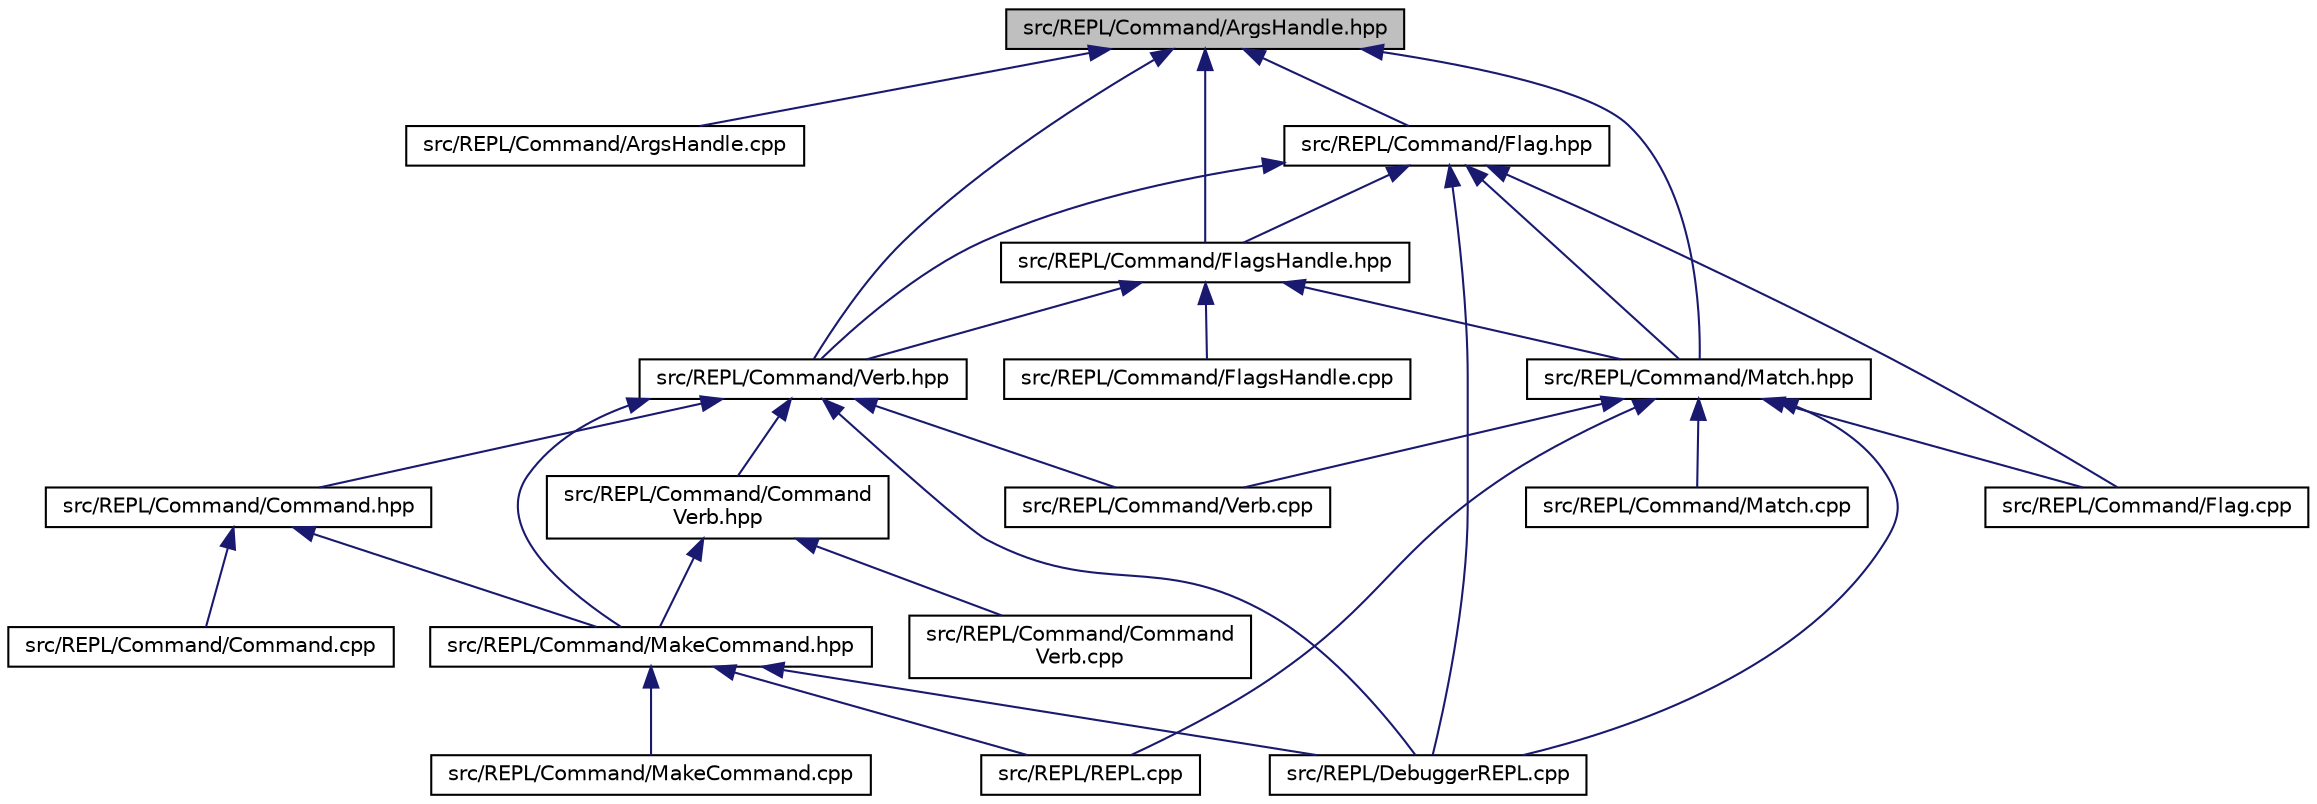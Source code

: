 digraph "src/REPL/Command/ArgsHandle.hpp"
{
  edge [fontname="Helvetica",fontsize="10",labelfontname="Helvetica",labelfontsize="10"];
  node [fontname="Helvetica",fontsize="10",shape=record];
  Node8 [label="src/REPL/Command/ArgsHandle.hpp",height=0.2,width=0.4,color="black", fillcolor="grey75", style="filled", fontcolor="black"];
  Node8 -> Node9 [dir="back",color="midnightblue",fontsize="10",style="solid",fontname="Helvetica"];
  Node9 [label="src/REPL/Command/ArgsHandle.cpp",height=0.2,width=0.4,color="black", fillcolor="white", style="filled",URL="$_args_handle_8cpp.html"];
  Node8 -> Node10 [dir="back",color="midnightblue",fontsize="10",style="solid",fontname="Helvetica"];
  Node10 [label="src/REPL/Command/Verb.hpp",height=0.2,width=0.4,color="black", fillcolor="white", style="filled",URL="$_verb_8hpp.html"];
  Node10 -> Node11 [dir="back",color="midnightblue",fontsize="10",style="solid",fontname="Helvetica"];
  Node11 [label="src/REPL/Command/Command.hpp",height=0.2,width=0.4,color="black", fillcolor="white", style="filled",URL="$_command_8hpp.html"];
  Node11 -> Node12 [dir="back",color="midnightblue",fontsize="10",style="solid",fontname="Helvetica"];
  Node12 [label="src/REPL/Command/Command.cpp",height=0.2,width=0.4,color="black", fillcolor="white", style="filled",URL="$_command_8cpp.html"];
  Node11 -> Node13 [dir="back",color="midnightblue",fontsize="10",style="solid",fontname="Helvetica"];
  Node13 [label="src/REPL/Command/MakeCommand.hpp",height=0.2,width=0.4,color="black", fillcolor="white", style="filled",URL="$_make_command_8hpp.html"];
  Node13 -> Node14 [dir="back",color="midnightblue",fontsize="10",style="solid",fontname="Helvetica"];
  Node14 [label="src/REPL/Command/MakeCommand.cpp",height=0.2,width=0.4,color="black", fillcolor="white", style="filled",URL="$_make_command_8cpp.html"];
  Node13 -> Node15 [dir="back",color="midnightblue",fontsize="10",style="solid",fontname="Helvetica"];
  Node15 [label="src/REPL/DebuggerREPL.cpp",height=0.2,width=0.4,color="black", fillcolor="white", style="filled",URL="$_debugger_r_e_p_l_8cpp.html"];
  Node13 -> Node16 [dir="back",color="midnightblue",fontsize="10",style="solid",fontname="Helvetica"];
  Node16 [label="src/REPL/REPL.cpp",height=0.2,width=0.4,color="black", fillcolor="white", style="filled",URL="$_r_e_p_l_8cpp.html"];
  Node10 -> Node17 [dir="back",color="midnightblue",fontsize="10",style="solid",fontname="Helvetica"];
  Node17 [label="src/REPL/Command/Command\lVerb.hpp",height=0.2,width=0.4,color="black", fillcolor="white", style="filled",URL="$_command_verb_8hpp.html"];
  Node17 -> Node18 [dir="back",color="midnightblue",fontsize="10",style="solid",fontname="Helvetica"];
  Node18 [label="src/REPL/Command/Command\lVerb.cpp",height=0.2,width=0.4,color="black", fillcolor="white", style="filled",URL="$_command_verb_8cpp.html"];
  Node17 -> Node13 [dir="back",color="midnightblue",fontsize="10",style="solid",fontname="Helvetica"];
  Node10 -> Node13 [dir="back",color="midnightblue",fontsize="10",style="solid",fontname="Helvetica"];
  Node10 -> Node19 [dir="back",color="midnightblue",fontsize="10",style="solid",fontname="Helvetica"];
  Node19 [label="src/REPL/Command/Verb.cpp",height=0.2,width=0.4,color="black", fillcolor="white", style="filled",URL="$_verb_8cpp.html"];
  Node10 -> Node15 [dir="back",color="midnightblue",fontsize="10",style="solid",fontname="Helvetica"];
  Node8 -> Node20 [dir="back",color="midnightblue",fontsize="10",style="solid",fontname="Helvetica"];
  Node20 [label="src/REPL/Command/Flag.hpp",height=0.2,width=0.4,color="black", fillcolor="white", style="filled",URL="$_flag_8hpp.html"];
  Node20 -> Node10 [dir="back",color="midnightblue",fontsize="10",style="solid",fontname="Helvetica"];
  Node20 -> Node21 [dir="back",color="midnightblue",fontsize="10",style="solid",fontname="Helvetica"];
  Node21 [label="src/REPL/Command/FlagsHandle.hpp",height=0.2,width=0.4,color="black", fillcolor="white", style="filled",URL="$_flags_handle_8hpp.html"];
  Node21 -> Node10 [dir="back",color="midnightblue",fontsize="10",style="solid",fontname="Helvetica"];
  Node21 -> Node22 [dir="back",color="midnightblue",fontsize="10",style="solid",fontname="Helvetica"];
  Node22 [label="src/REPL/Command/Match.hpp",height=0.2,width=0.4,color="black", fillcolor="white", style="filled",URL="$_command_2_match_8hpp.html"];
  Node22 -> Node23 [dir="back",color="midnightblue",fontsize="10",style="solid",fontname="Helvetica"];
  Node23 [label="src/REPL/Command/Flag.cpp",height=0.2,width=0.4,color="black", fillcolor="white", style="filled",URL="$_flag_8cpp.html"];
  Node22 -> Node24 [dir="back",color="midnightblue",fontsize="10",style="solid",fontname="Helvetica"];
  Node24 [label="src/REPL/Command/Match.cpp",height=0.2,width=0.4,color="black", fillcolor="white", style="filled",URL="$_match_8cpp.html"];
  Node22 -> Node19 [dir="back",color="midnightblue",fontsize="10",style="solid",fontname="Helvetica"];
  Node22 -> Node15 [dir="back",color="midnightblue",fontsize="10",style="solid",fontname="Helvetica"];
  Node22 -> Node16 [dir="back",color="midnightblue",fontsize="10",style="solid",fontname="Helvetica"];
  Node21 -> Node25 [dir="back",color="midnightblue",fontsize="10",style="solid",fontname="Helvetica"];
  Node25 [label="src/REPL/Command/FlagsHandle.cpp",height=0.2,width=0.4,color="black", fillcolor="white", style="filled",URL="$_flags_handle_8cpp.html"];
  Node20 -> Node23 [dir="back",color="midnightblue",fontsize="10",style="solid",fontname="Helvetica"];
  Node20 -> Node22 [dir="back",color="midnightblue",fontsize="10",style="solid",fontname="Helvetica"];
  Node20 -> Node15 [dir="back",color="midnightblue",fontsize="10",style="solid",fontname="Helvetica"];
  Node8 -> Node21 [dir="back",color="midnightblue",fontsize="10",style="solid",fontname="Helvetica"];
  Node8 -> Node22 [dir="back",color="midnightblue",fontsize="10",style="solid",fontname="Helvetica"];
}
